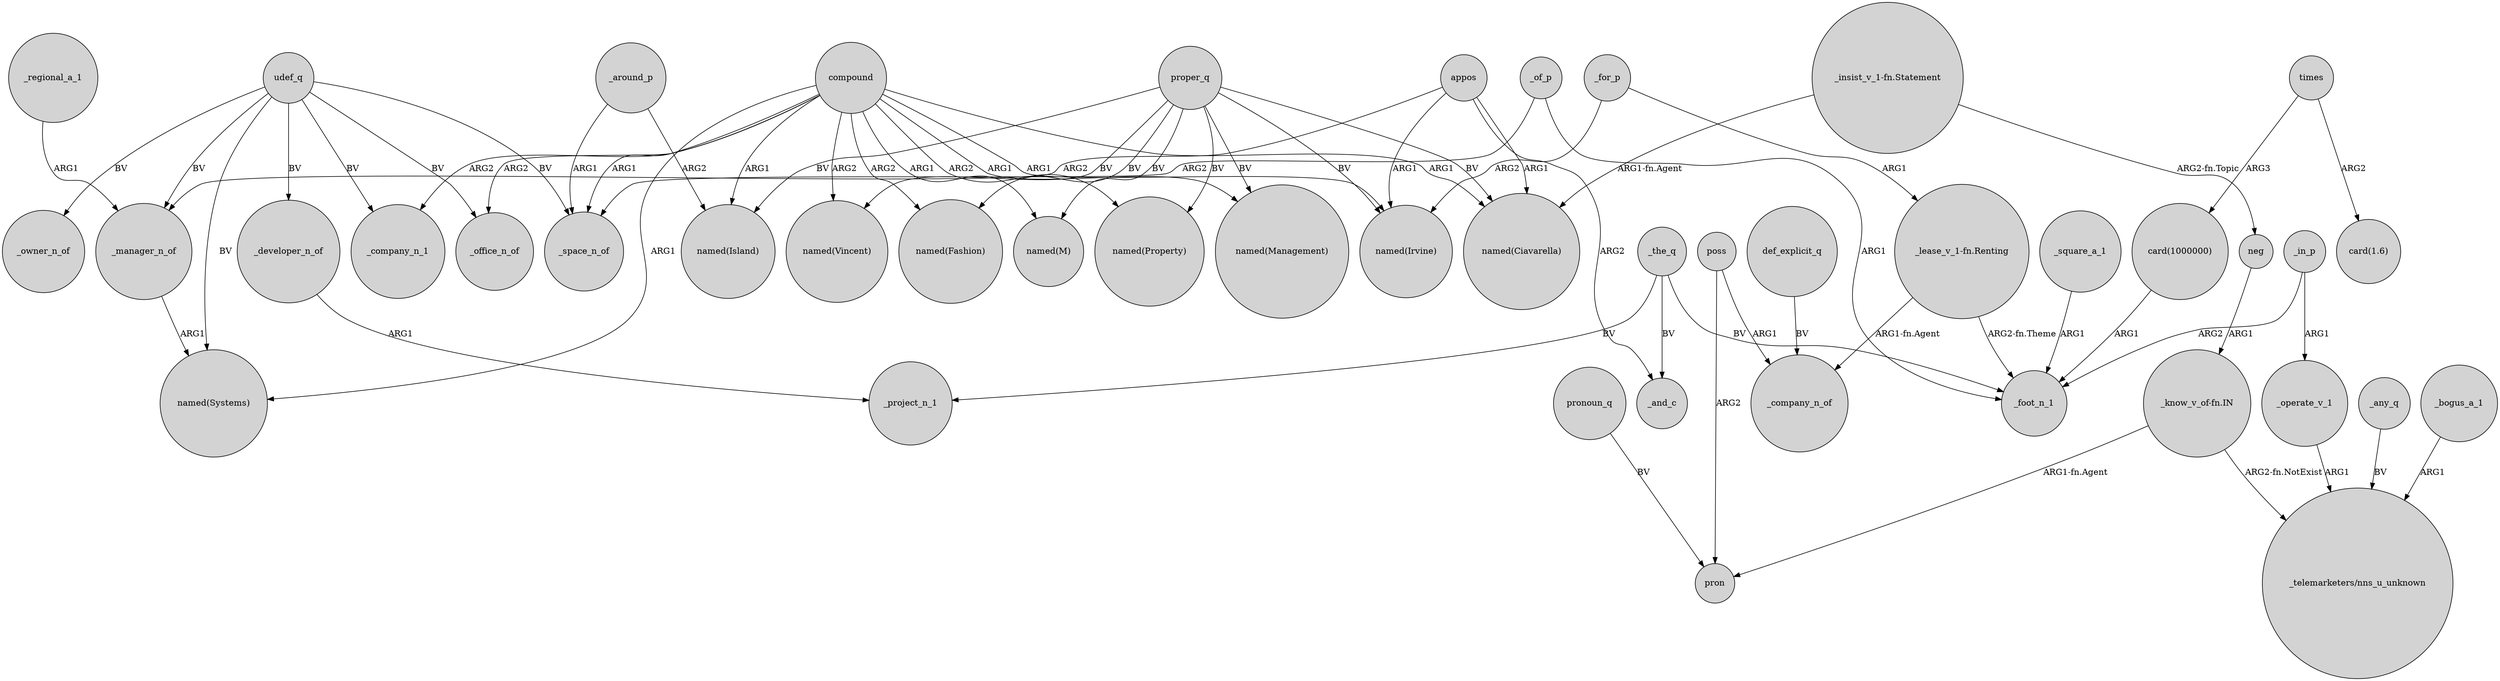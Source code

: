 digraph {
	node [shape=circle style=filled]
	udef_q -> _office_n_of [label=BV]
	_around_p -> _space_n_of [label=ARG1]
	udef_q -> _company_n_1 [label=BV]
	proper_q -> "named(Fashion)" [label=BV]
	_the_q -> _and_c [label=BV]
	"card(1000000)" -> _foot_n_1 [label=ARG1]
	neg -> "_know_v_of-fn.IN" [label=ARG1]
	"_insist_v_1-fn.Statement" -> "named(Ciavarella)" [label="ARG1-fn.Agent"]
	poss -> pron [label=ARG2]
	_manager_n_of -> "named(Systems)" [label=ARG1]
	compound -> "named(Irvine)" [label=ARG1]
	_any_q -> "_telemarketers/nns_u_unknown" [label=BV]
	"_know_v_of-fn.IN" -> "_telemarketers/nns_u_unknown" [label="ARG2-fn.NotExist"]
	compound -> _company_n_1 [label=ARG2]
	_the_q -> _project_n_1 [label=BV]
	compound -> "named(Vincent)" [label=ARG2]
	compound -> "named(Property)" [label=ARG2]
	_around_p -> "named(Island)" [label=ARG2]
	proper_q -> "named(Vincent)" [label=BV]
	_regional_a_1 -> _manager_n_of [label=ARG1]
	"_lease_v_1-fn.Renting" -> _foot_n_1 [label="ARG2-fn.Theme"]
	_square_a_1 -> _foot_n_1 [label=ARG1]
	"_insist_v_1-fn.Statement" -> neg [label="ARG2-fn.Topic"]
	proper_q -> "named(M)" [label=BV]
	_for_p -> "_lease_v_1-fn.Renting" [label=ARG1]
	proper_q -> "named(Property)" [label=BV]
	compound -> "named(Island)" [label=ARG1]
	def_explicit_q -> _company_n_of [label=BV]
	proper_q -> "named(Irvine)" [label=BV]
	pronoun_q -> pron [label=BV]
	compound -> "named(Ciavarella)" [label=ARG1]
	"_know_v_of-fn.IN" -> pron [label="ARG1-fn.Agent"]
	proper_q -> "named(Ciavarella)" [label=BV]
	compound -> "named(Systems)" [label=ARG1]
	_in_p -> _foot_n_1 [label=ARG2]
	udef_q -> _space_n_of [label=BV]
	compound -> "named(M)" [label=ARG1]
	appos -> _and_c [label=ARG2]
	_the_q -> _foot_n_1 [label=BV]
	times -> "card(1000000)" [label=ARG3]
	times -> "card(1.6)" [label=ARG2]
	compound -> _office_n_of [label=ARG2]
	proper_q -> "named(Island)" [label=BV]
	udef_q -> _developer_n_of [label=BV]
	compound -> _space_n_of [label=ARG1]
	_of_p -> _space_n_of [label=ARG2]
	compound -> "named(Fashion)" [label=ARG2]
	udef_q -> _owner_n_of [label=BV]
	_developer_n_of -> _project_n_1 [label=ARG1]
	udef_q -> _manager_n_of [label=BV]
	udef_q -> "named(Systems)" [label=BV]
	_for_p -> "named(Irvine)" [label=ARG2]
	_in_p -> _operate_v_1 [label=ARG1]
	compound -> "named(Management)" [label=ARG1]
	poss -> _company_n_of [label=ARG1]
	_bogus_a_1 -> "_telemarketers/nns_u_unknown" [label=ARG1]
	"_lease_v_1-fn.Renting" -> _company_n_of [label="ARG1-fn.Agent"]
	_of_p -> _foot_n_1 [label=ARG1]
	appos -> _manager_n_of [label=ARG2]
	appos -> "named(Ciavarella)" [label=ARG1]
	_operate_v_1 -> "_telemarketers/nns_u_unknown" [label=ARG1]
	proper_q -> "named(Management)" [label=BV]
	appos -> "named(Irvine)" [label=ARG1]
}
